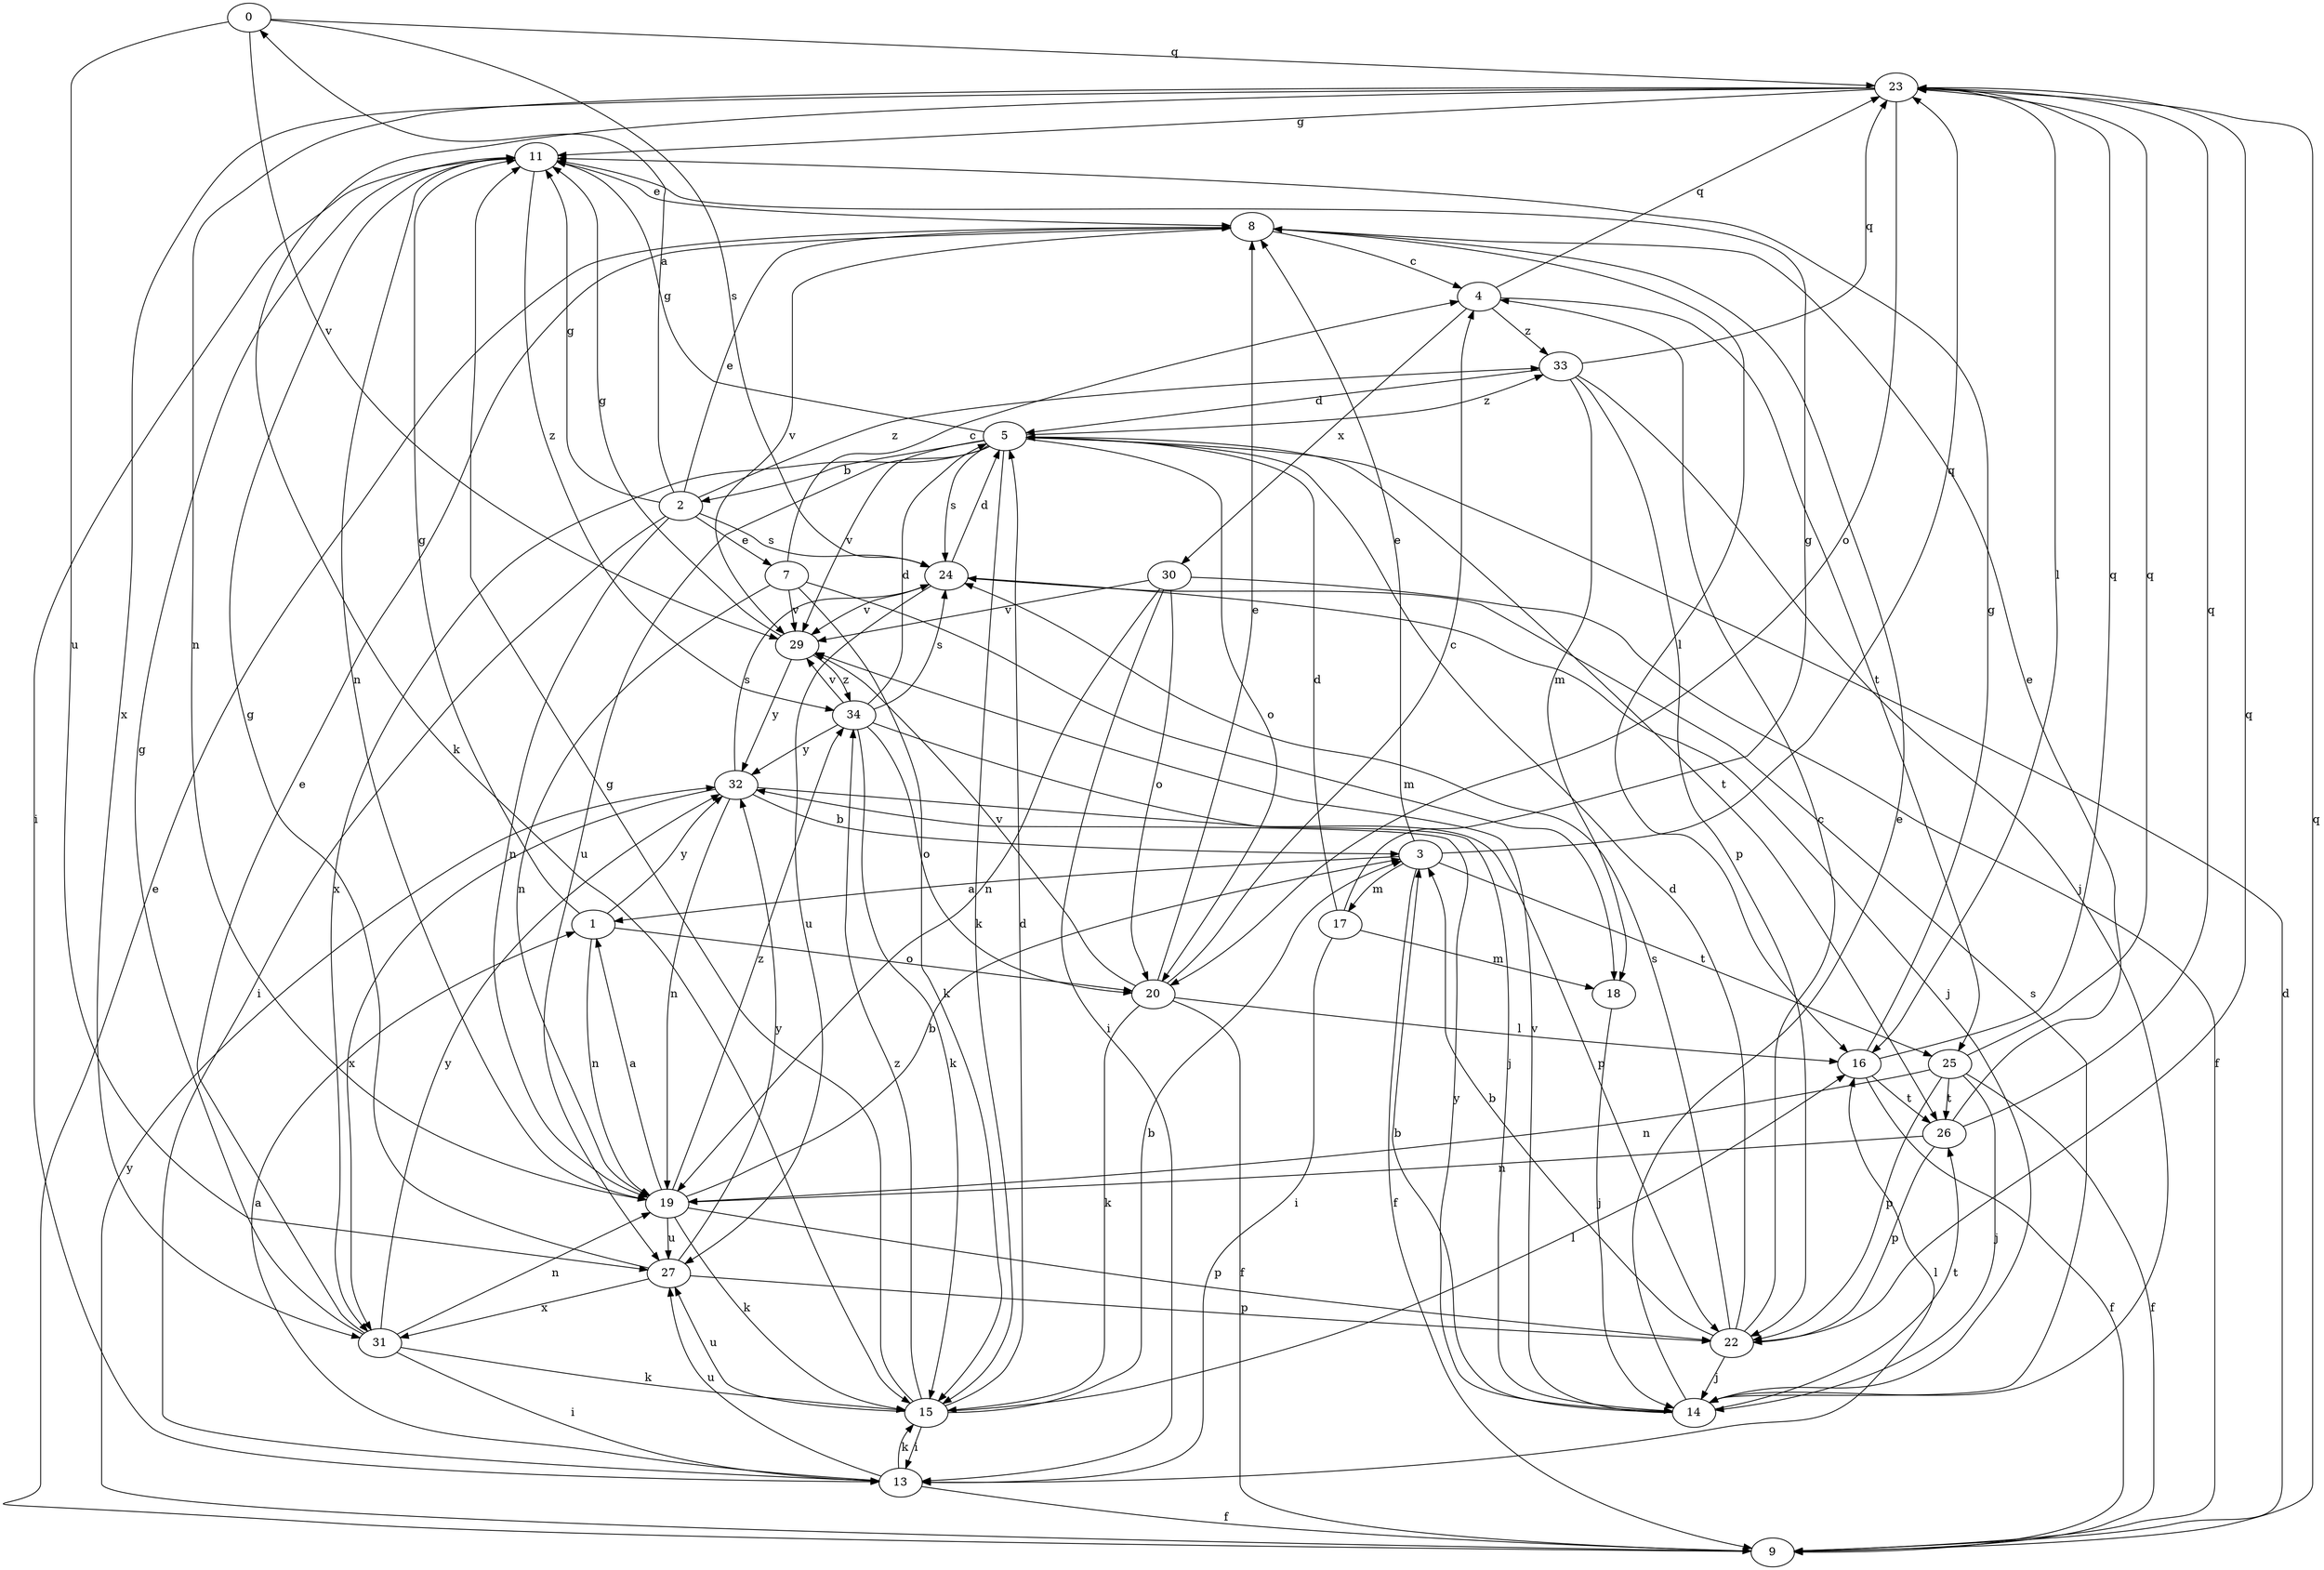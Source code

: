 strict digraph  {
0;
1;
2;
3;
4;
5;
7;
8;
9;
11;
13;
14;
15;
16;
17;
18;
19;
20;
22;
23;
24;
25;
26;
27;
29;
30;
31;
32;
33;
34;
0 -> 23  [label=q];
0 -> 24  [label=s];
0 -> 27  [label=u];
0 -> 29  [label=v];
1 -> 11  [label=g];
1 -> 19  [label=n];
1 -> 20  [label=o];
1 -> 32  [label=y];
2 -> 0  [label=a];
2 -> 7  [label=e];
2 -> 8  [label=e];
2 -> 11  [label=g];
2 -> 13  [label=i];
2 -> 19  [label=n];
2 -> 24  [label=s];
2 -> 33  [label=z];
3 -> 1  [label=a];
3 -> 8  [label=e];
3 -> 9  [label=f];
3 -> 17  [label=m];
3 -> 23  [label=q];
3 -> 25  [label=t];
4 -> 23  [label=q];
4 -> 25  [label=t];
4 -> 30  [label=x];
4 -> 33  [label=z];
5 -> 2  [label=b];
5 -> 11  [label=g];
5 -> 15  [label=k];
5 -> 20  [label=o];
5 -> 24  [label=s];
5 -> 26  [label=t];
5 -> 27  [label=u];
5 -> 29  [label=v];
5 -> 31  [label=x];
5 -> 33  [label=z];
7 -> 4  [label=c];
7 -> 15  [label=k];
7 -> 18  [label=m];
7 -> 19  [label=n];
7 -> 29  [label=v];
8 -> 4  [label=c];
8 -> 16  [label=l];
8 -> 29  [label=v];
9 -> 5  [label=d];
9 -> 8  [label=e];
9 -> 23  [label=q];
9 -> 32  [label=y];
11 -> 8  [label=e];
11 -> 13  [label=i];
11 -> 19  [label=n];
11 -> 34  [label=z];
13 -> 1  [label=a];
13 -> 9  [label=f];
13 -> 15  [label=k];
13 -> 16  [label=l];
13 -> 27  [label=u];
14 -> 3  [label=b];
14 -> 8  [label=e];
14 -> 24  [label=s];
14 -> 26  [label=t];
14 -> 29  [label=v];
14 -> 32  [label=y];
15 -> 3  [label=b];
15 -> 5  [label=d];
15 -> 11  [label=g];
15 -> 13  [label=i];
15 -> 16  [label=l];
15 -> 27  [label=u];
15 -> 34  [label=z];
16 -> 9  [label=f];
16 -> 11  [label=g];
16 -> 23  [label=q];
16 -> 26  [label=t];
17 -> 5  [label=d];
17 -> 11  [label=g];
17 -> 13  [label=i];
17 -> 18  [label=m];
18 -> 14  [label=j];
19 -> 1  [label=a];
19 -> 3  [label=b];
19 -> 15  [label=k];
19 -> 22  [label=p];
19 -> 27  [label=u];
19 -> 34  [label=z];
20 -> 4  [label=c];
20 -> 8  [label=e];
20 -> 9  [label=f];
20 -> 15  [label=k];
20 -> 16  [label=l];
20 -> 29  [label=v];
22 -> 3  [label=b];
22 -> 4  [label=c];
22 -> 5  [label=d];
22 -> 14  [label=j];
22 -> 23  [label=q];
22 -> 24  [label=s];
23 -> 11  [label=g];
23 -> 15  [label=k];
23 -> 16  [label=l];
23 -> 19  [label=n];
23 -> 20  [label=o];
23 -> 31  [label=x];
24 -> 5  [label=d];
24 -> 14  [label=j];
24 -> 27  [label=u];
24 -> 29  [label=v];
25 -> 9  [label=f];
25 -> 14  [label=j];
25 -> 19  [label=n];
25 -> 22  [label=p];
25 -> 23  [label=q];
25 -> 26  [label=t];
26 -> 8  [label=e];
26 -> 19  [label=n];
26 -> 22  [label=p];
26 -> 23  [label=q];
27 -> 11  [label=g];
27 -> 22  [label=p];
27 -> 31  [label=x];
27 -> 32  [label=y];
29 -> 11  [label=g];
29 -> 32  [label=y];
29 -> 34  [label=z];
30 -> 9  [label=f];
30 -> 13  [label=i];
30 -> 19  [label=n];
30 -> 20  [label=o];
30 -> 29  [label=v];
31 -> 8  [label=e];
31 -> 11  [label=g];
31 -> 13  [label=i];
31 -> 15  [label=k];
31 -> 19  [label=n];
31 -> 32  [label=y];
32 -> 3  [label=b];
32 -> 19  [label=n];
32 -> 22  [label=p];
32 -> 24  [label=s];
32 -> 31  [label=x];
33 -> 5  [label=d];
33 -> 14  [label=j];
33 -> 18  [label=m];
33 -> 22  [label=p];
33 -> 23  [label=q];
34 -> 5  [label=d];
34 -> 14  [label=j];
34 -> 15  [label=k];
34 -> 20  [label=o];
34 -> 24  [label=s];
34 -> 29  [label=v];
34 -> 32  [label=y];
}
